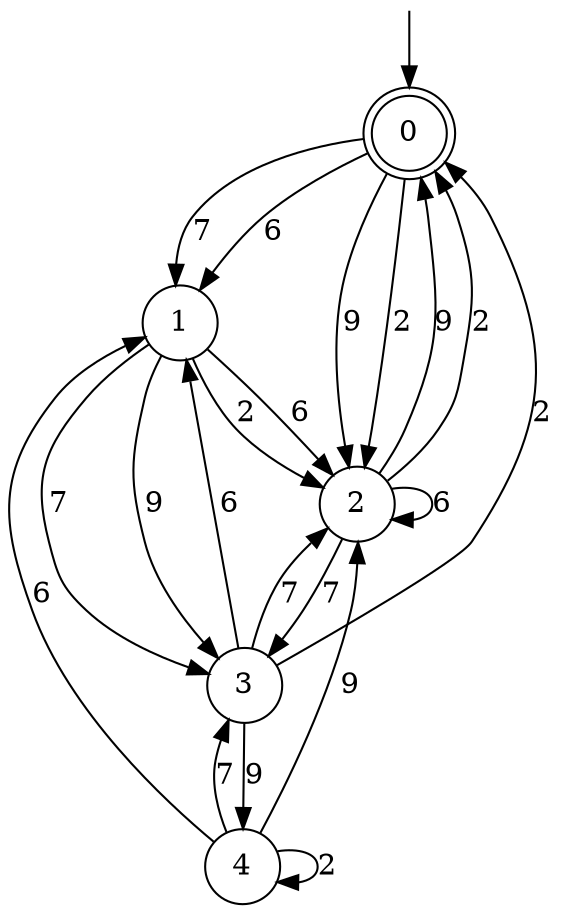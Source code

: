 digraph g {

	s0 [shape="doublecircle" label="0"];
	s1 [shape="circle" label="1"];
	s2 [shape="circle" label="2"];
	s3 [shape="circle" label="3"];
	s4 [shape="circle" label="4"];
	s0 -> s1 [label="7"];
	s0 -> s1 [label="6"];
	s0 -> s2 [label="9"];
	s0 -> s2 [label="2"];
	s1 -> s3 [label="7"];
	s1 -> s2 [label="6"];
	s1 -> s3 [label="9"];
	s1 -> s2 [label="2"];
	s2 -> s3 [label="7"];
	s2 -> s2 [label="6"];
	s2 -> s0 [label="9"];
	s2 -> s0 [label="2"];
	s3 -> s2 [label="7"];
	s3 -> s1 [label="6"];
	s3 -> s4 [label="9"];
	s3 -> s0 [label="2"];
	s4 -> s3 [label="7"];
	s4 -> s1 [label="6"];
	s4 -> s2 [label="9"];
	s4 -> s4 [label="2"];

__start0 [label="" shape="none" width="0" height="0"];
__start0 -> s0;

}
